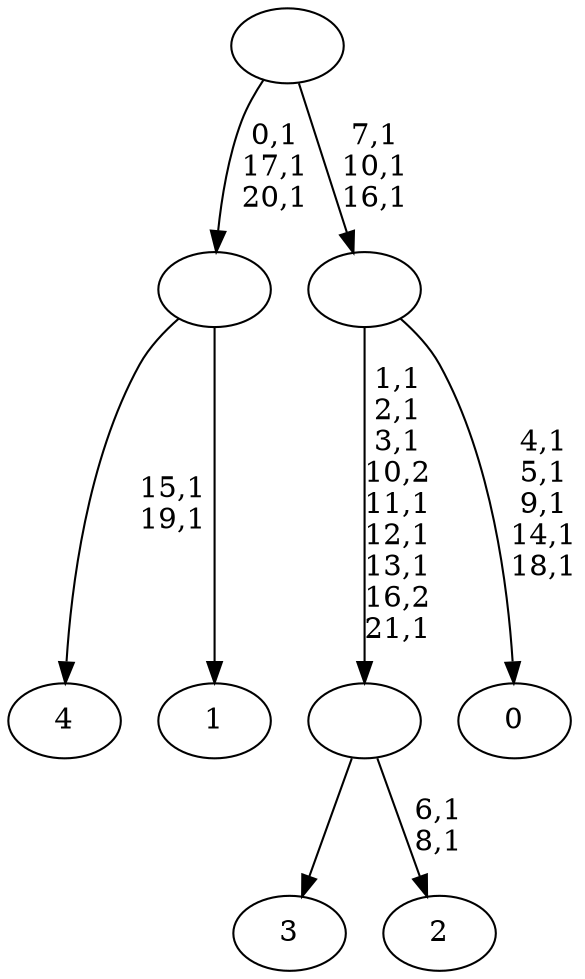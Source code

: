 digraph T {
	27 [label="4"]
	24 [label="3"]
	23 [label="2"]
	20 [label=""]
	13 [label="1"]
	12 [label=""]
	9 [label="0"]
	3 [label=""]
	0 [label=""]
	20 -> 23 [label="6,1\n8,1"]
	20 -> 24 [label=""]
	12 -> 27 [label="15,1\n19,1"]
	12 -> 13 [label=""]
	3 -> 9 [label="4,1\n5,1\n9,1\n14,1\n18,1"]
	3 -> 20 [label="1,1\n2,1\n3,1\n10,2\n11,1\n12,1\n13,1\n16,2\n21,1"]
	0 -> 3 [label="7,1\n10,1\n16,1"]
	0 -> 12 [label="0,1\n17,1\n20,1"]
}

